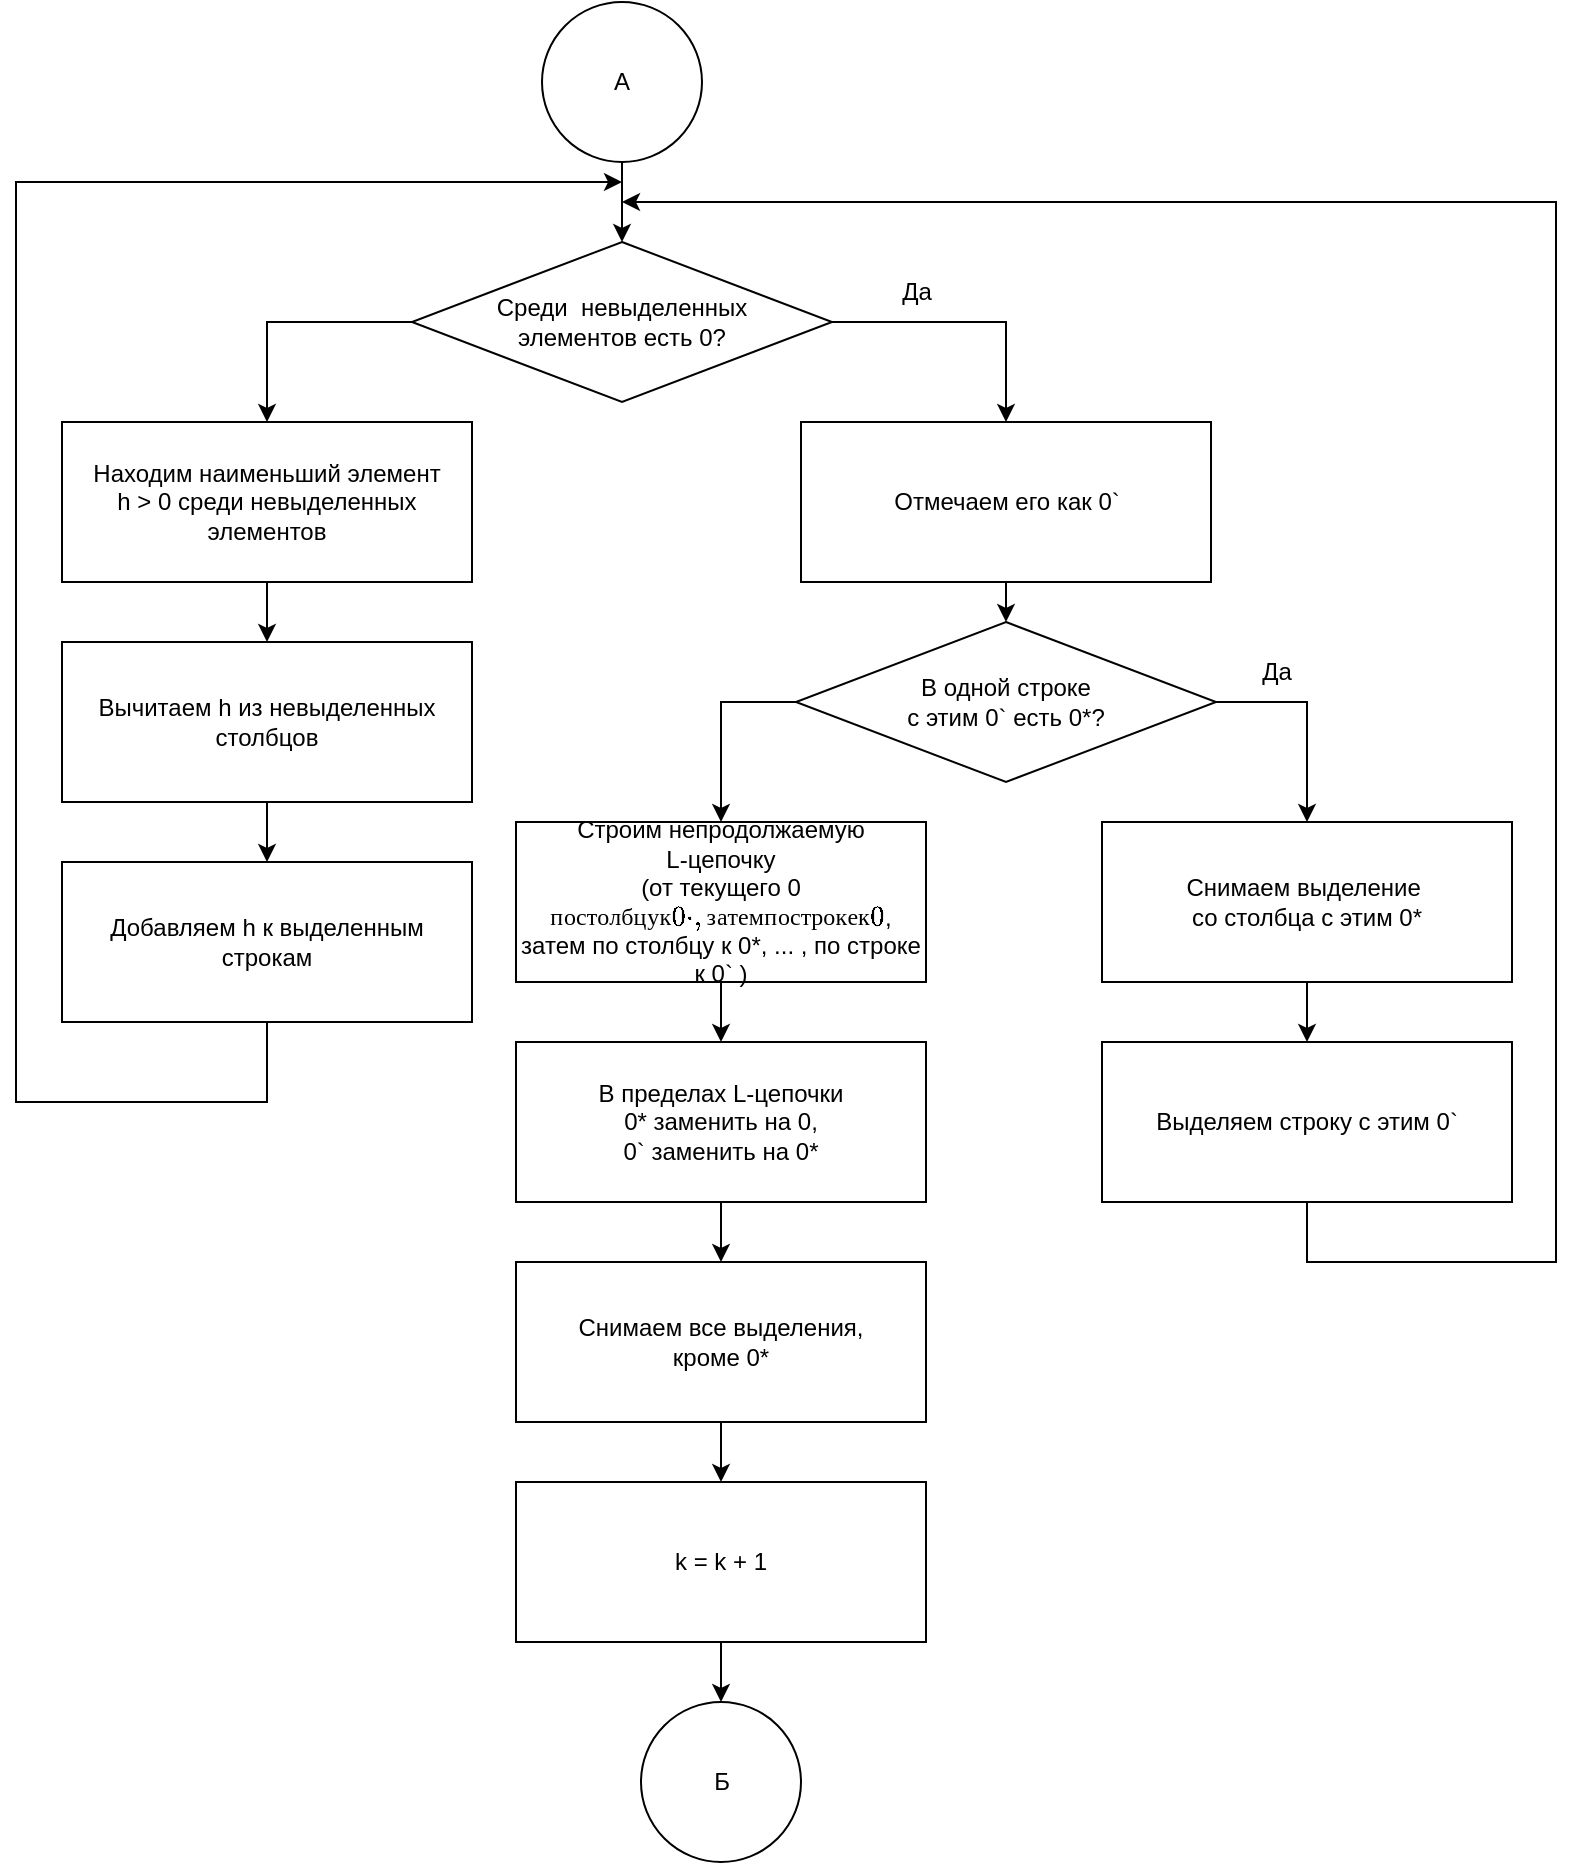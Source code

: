 <mxfile>
    <diagram name="Страница — 1" id="h8AnzWCXBsPaWdk4dMgH">
        <mxGraphModel dx="626" dy="919" grid="1" gridSize="10" guides="1" tooltips="1" connect="1" arrows="1" fold="1" page="1" pageScale="1" pageWidth="827" pageHeight="1169" math="0" shadow="0">
            <root>
                <mxCell id="0"/>
                <mxCell id="1" parent="0"/>
                <mxCell id="4" style="edgeStyle=orthogonalEdgeStyle;rounded=0;html=1;exitX=0.5;exitY=1;exitDx=0;exitDy=0;" edge="1" parent="1" source="P7Fcce9K3j6FbLcGQpMX-28" target="P7Fcce9K3j6FbLcGQpMX-44">
                    <mxGeometry relative="1" as="geometry"/>
                </mxCell>
                <mxCell id="P7Fcce9K3j6FbLcGQpMX-28" value="Находим наименьший элемент &lt;br&gt;h &amp;gt; 0 среди невыделенных&lt;br&gt;элементов" style="rounded=0;whiteSpace=wrap;html=1;strokeColor=default;strokeWidth=1;fontSize=12;gradientColor=none;" parent="1" vertex="1">
                    <mxGeometry x="53" y="240" width="205" height="80" as="geometry"/>
                </mxCell>
                <mxCell id="3" style="edgeStyle=orthogonalEdgeStyle;html=1;exitX=0;exitY=0.5;exitDx=0;exitDy=0;entryX=0.5;entryY=0;entryDx=0;entryDy=0;rounded=0;" edge="1" parent="1" source="P7Fcce9K3j6FbLcGQpMX-31" target="P7Fcce9K3j6FbLcGQpMX-28">
                    <mxGeometry relative="1" as="geometry"/>
                </mxCell>
                <mxCell id="10" style="edgeStyle=orthogonalEdgeStyle;rounded=0;html=1;exitX=1;exitY=0.5;exitDx=0;exitDy=0;entryX=0.5;entryY=0;entryDx=0;entryDy=0;" edge="1" parent="1" source="P7Fcce9K3j6FbLcGQpMX-31" target="P7Fcce9K3j6FbLcGQpMX-33">
                    <mxGeometry relative="1" as="geometry"/>
                </mxCell>
                <mxCell id="P7Fcce9K3j6FbLcGQpMX-31" value="Среди&amp;nbsp; невыделенных&lt;br&gt;элементов есть 0?" style="rhombus;whiteSpace=wrap;html=1;" parent="1" vertex="1">
                    <mxGeometry x="228" y="150" width="210" height="80" as="geometry"/>
                </mxCell>
                <mxCell id="6" style="edgeStyle=orthogonalEdgeStyle;rounded=0;html=1;exitX=0.5;exitY=1;exitDx=0;exitDy=0;" edge="1" parent="1" source="P7Fcce9K3j6FbLcGQpMX-32">
                    <mxGeometry relative="1" as="geometry">
                        <mxPoint x="333" y="120" as="targetPoint"/>
                        <Array as="points">
                            <mxPoint x="156" y="580"/>
                            <mxPoint x="30" y="580"/>
                            <mxPoint x="30" y="120"/>
                        </Array>
                    </mxGeometry>
                </mxCell>
                <mxCell id="P7Fcce9K3j6FbLcGQpMX-32" value="Добавляем h к выделенным строкам" style="rounded=0;whiteSpace=wrap;html=1;strokeColor=default;strokeWidth=1;fontSize=12;gradientColor=none;" parent="1" vertex="1">
                    <mxGeometry x="53" y="460" width="205" height="80" as="geometry"/>
                </mxCell>
                <mxCell id="11" style="edgeStyle=orthogonalEdgeStyle;rounded=0;html=1;exitX=0.5;exitY=1;exitDx=0;exitDy=0;" edge="1" parent="1" source="P7Fcce9K3j6FbLcGQpMX-33" target="7">
                    <mxGeometry relative="1" as="geometry"/>
                </mxCell>
                <mxCell id="P7Fcce9K3j6FbLcGQpMX-33" value="Отмечаем его как 0`" style="rounded=0;whiteSpace=wrap;html=1;strokeColor=default;strokeWidth=1;fontSize=12;gradientColor=none;" parent="1" vertex="1">
                    <mxGeometry x="422.5" y="240" width="205" height="80" as="geometry"/>
                </mxCell>
                <mxCell id="5" style="edgeStyle=orthogonalEdgeStyle;rounded=0;html=1;exitX=0.5;exitY=1;exitDx=0;exitDy=0;entryX=0.5;entryY=0;entryDx=0;entryDy=0;" edge="1" parent="1" source="P7Fcce9K3j6FbLcGQpMX-44" target="P7Fcce9K3j6FbLcGQpMX-32">
                    <mxGeometry relative="1" as="geometry"/>
                </mxCell>
                <mxCell id="P7Fcce9K3j6FbLcGQpMX-44" value="Вычитаем h из невыделенных столбцов" style="rounded=0;whiteSpace=wrap;html=1;strokeColor=default;strokeWidth=1;fontSize=12;gradientColor=none;" parent="1" vertex="1">
                    <mxGeometry x="53" y="350" width="205" height="80" as="geometry"/>
                </mxCell>
                <mxCell id="2" style="edgeStyle=none;html=1;exitX=0.5;exitY=1;exitDx=0;exitDy=0;entryX=0.5;entryY=0;entryDx=0;entryDy=0;" edge="1" parent="1" source="P7Fcce9K3j6FbLcGQpMX-46" target="P7Fcce9K3j6FbLcGQpMX-31">
                    <mxGeometry relative="1" as="geometry"/>
                </mxCell>
                <mxCell id="P7Fcce9K3j6FbLcGQpMX-46" value="А" style="ellipse;whiteSpace=wrap;html=1;aspect=fixed;" parent="1" vertex="1">
                    <mxGeometry x="293" y="30" width="80" height="80" as="geometry"/>
                </mxCell>
                <mxCell id="12" style="edgeStyle=orthogonalEdgeStyle;rounded=0;html=1;exitX=1;exitY=0.5;exitDx=0;exitDy=0;" edge="1" parent="1" source="7" target="8">
                    <mxGeometry relative="1" as="geometry"/>
                </mxCell>
                <mxCell id="19" style="edgeStyle=orthogonalEdgeStyle;rounded=0;html=1;exitX=0;exitY=0.5;exitDx=0;exitDy=0;" edge="1" parent="1" source="7" target="15">
                    <mxGeometry relative="1" as="geometry"/>
                </mxCell>
                <mxCell id="7" value="В одной строке &lt;br&gt;с этим 0` есть 0*?" style="rhombus;whiteSpace=wrap;html=1;" vertex="1" parent="1">
                    <mxGeometry x="420" y="340" width="210" height="80" as="geometry"/>
                </mxCell>
                <mxCell id="13" style="edgeStyle=orthogonalEdgeStyle;rounded=0;html=1;exitX=0.5;exitY=1;exitDx=0;exitDy=0;" edge="1" parent="1" source="8" target="9">
                    <mxGeometry relative="1" as="geometry"/>
                </mxCell>
                <mxCell id="8" value="Снимаем выделение&amp;nbsp;&lt;br&gt;со столбца с этим 0*" style="rounded=0;whiteSpace=wrap;html=1;strokeColor=default;strokeWidth=1;fontSize=12;gradientColor=none;" vertex="1" parent="1">
                    <mxGeometry x="573" y="440" width="205" height="80" as="geometry"/>
                </mxCell>
                <mxCell id="14" style="edgeStyle=orthogonalEdgeStyle;rounded=0;html=1;exitX=0.5;exitY=1;exitDx=0;exitDy=0;" edge="1" parent="1" source="9">
                    <mxGeometry relative="1" as="geometry">
                        <mxPoint x="333" y="130" as="targetPoint"/>
                        <Array as="points">
                            <mxPoint x="676" y="660"/>
                            <mxPoint x="800" y="660"/>
                            <mxPoint x="800" y="130"/>
                        </Array>
                    </mxGeometry>
                </mxCell>
                <mxCell id="9" value="Выделяем строку с этим 0`" style="rounded=0;whiteSpace=wrap;html=1;strokeColor=default;strokeWidth=1;fontSize=12;gradientColor=none;" vertex="1" parent="1">
                    <mxGeometry x="573" y="550" width="205" height="80" as="geometry"/>
                </mxCell>
                <mxCell id="20" style="edgeStyle=orthogonalEdgeStyle;rounded=0;html=1;exitX=0.5;exitY=1;exitDx=0;exitDy=0;" edge="1" parent="1" source="15" target="16">
                    <mxGeometry relative="1" as="geometry"/>
                </mxCell>
                <mxCell id="15" value="Строим непродолжаемую &lt;br&gt;L-цепочку &lt;br&gt;(от текущего 0` по столбцу к 0*, затем по строке к 0`, затем по столбцу к 0*, ... , по строке к 0` )" style="rounded=0;whiteSpace=wrap;html=1;strokeColor=default;strokeWidth=1;fontSize=12;gradientColor=none;" vertex="1" parent="1">
                    <mxGeometry x="280" y="440" width="205" height="80" as="geometry"/>
                </mxCell>
                <mxCell id="21" style="edgeStyle=orthogonalEdgeStyle;rounded=0;html=1;exitX=0.5;exitY=1;exitDx=0;exitDy=0;entryX=0.5;entryY=0;entryDx=0;entryDy=0;" edge="1" parent="1" source="16" target="17">
                    <mxGeometry relative="1" as="geometry"/>
                </mxCell>
                <mxCell id="16" value="В пределах L-цепочки &lt;br&gt;0* заменить на 0, &lt;br&gt;0` заменить&amp;nbsp;на 0*" style="rounded=0;whiteSpace=wrap;html=1;strokeColor=default;strokeWidth=1;fontSize=12;gradientColor=none;" vertex="1" parent="1">
                    <mxGeometry x="280" y="550" width="205" height="80" as="geometry"/>
                </mxCell>
                <mxCell id="29" style="edgeStyle=orthogonalEdgeStyle;rounded=0;html=1;exitX=0.5;exitY=1;exitDx=0;exitDy=0;entryX=0.5;entryY=0;entryDx=0;entryDy=0;" edge="1" parent="1" source="17" target="27">
                    <mxGeometry relative="1" as="geometry"/>
                </mxCell>
                <mxCell id="17" value="Снимаем все выделения, &lt;br&gt;кроме 0*" style="rounded=0;whiteSpace=wrap;html=1;strokeColor=default;strokeWidth=1;fontSize=12;gradientColor=none;" vertex="1" parent="1">
                    <mxGeometry x="280" y="660" width="205" height="80" as="geometry"/>
                </mxCell>
                <mxCell id="18" value="Б" style="ellipse;whiteSpace=wrap;html=1;aspect=fixed;" vertex="1" parent="1">
                    <mxGeometry x="342.5" y="880" width="80" height="80" as="geometry"/>
                </mxCell>
                <mxCell id="25" value="Да" style="text;html=1;align=center;verticalAlign=middle;resizable=0;points=[];autosize=1;strokeColor=none;fillColor=none;" vertex="1" parent="1">
                    <mxGeometry x="640" y="350" width="40" height="30" as="geometry"/>
                </mxCell>
                <mxCell id="26" value="Да" style="text;html=1;align=center;verticalAlign=middle;resizable=0;points=[];autosize=1;strokeColor=none;fillColor=none;" vertex="1" parent="1">
                    <mxGeometry x="460" y="160" width="40" height="30" as="geometry"/>
                </mxCell>
                <mxCell id="28" style="edgeStyle=orthogonalEdgeStyle;rounded=0;html=1;exitX=0.5;exitY=1;exitDx=0;exitDy=0;entryX=0.5;entryY=0;entryDx=0;entryDy=0;" edge="1" parent="1" source="27" target="18">
                    <mxGeometry relative="1" as="geometry"/>
                </mxCell>
                <mxCell id="27" value="k = k + 1" style="rounded=0;whiteSpace=wrap;html=1;strokeColor=default;strokeWidth=1;fontSize=12;gradientColor=none;" vertex="1" parent="1">
                    <mxGeometry x="280" y="770" width="205" height="80" as="geometry"/>
                </mxCell>
            </root>
        </mxGraphModel>
    </diagram>
</mxfile>